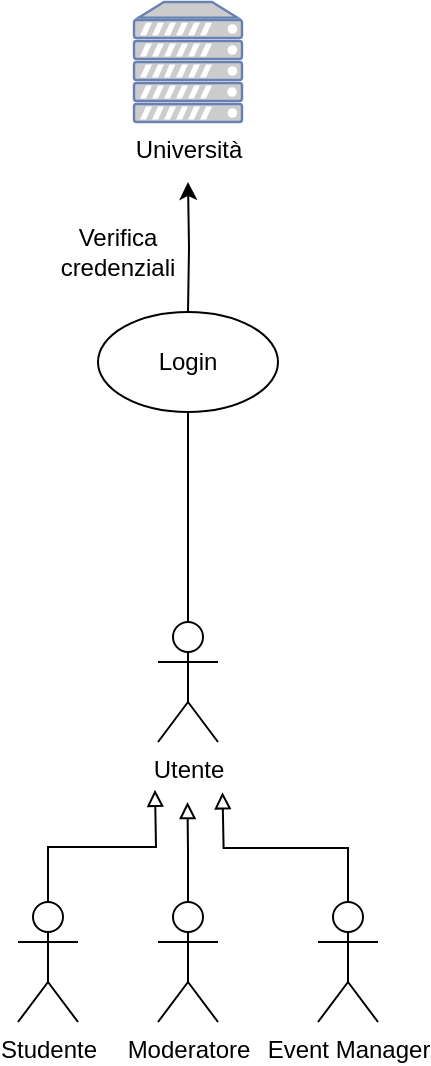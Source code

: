 <mxfile version="16.5.1" type="device"><diagram id="l0pk1YuH1LsruiyoG6-k" name="Pagina-1"><mxGraphModel dx="1293" dy="797" grid="1" gridSize="10" guides="1" tooltips="1" connect="1" arrows="1" fold="1" page="1" pageScale="1" pageWidth="827" pageHeight="1169" math="0" shadow="0"><root><mxCell id="0"/><mxCell id="1" parent="0"/><mxCell id="DNv81mLA6ZTkRqxB_Dxf-29" style="edgeStyle=orthogonalEdgeStyle;rounded=0;orthogonalLoop=1;jettySize=auto;html=1;exitX=0.5;exitY=0;exitDx=0;exitDy=0;exitPerimeter=0;startArrow=none;startFill=0;endArrow=block;endFill=0;" parent="1" source="DNv81mLA6ZTkRqxB_Dxf-3" edge="1"><mxGeometry relative="1" as="geometry"><mxPoint x="238.5" y="483.875" as="targetPoint"/></mxGeometry></mxCell><mxCell id="DNv81mLA6ZTkRqxB_Dxf-3" value="Studente" style="shape=umlActor;verticalLabelPosition=bottom;verticalAlign=top;html=1;outlineConnect=0;" parent="1" vertex="1"><mxGeometry x="170" y="540" width="30" height="60" as="geometry"/></mxCell><mxCell id="DNv81mLA6ZTkRqxB_Dxf-31" style="edgeStyle=orthogonalEdgeStyle;rounded=0;orthogonalLoop=1;jettySize=auto;html=1;exitX=0.5;exitY=0;exitDx=0;exitDy=0;exitPerimeter=0;startArrow=none;startFill=0;endArrow=block;endFill=0;" parent="1" source="DNv81mLA6ZTkRqxB_Dxf-4" edge="1"><mxGeometry relative="1" as="geometry"><mxPoint x="272.25" y="485.125" as="targetPoint"/></mxGeometry></mxCell><mxCell id="DNv81mLA6ZTkRqxB_Dxf-4" value="Event Manager" style="shape=umlActor;verticalLabelPosition=bottom;verticalAlign=top;html=1;outlineConnect=0;" parent="1" vertex="1"><mxGeometry x="320" y="540" width="30" height="60" as="geometry"/></mxCell><mxCell id="DNv81mLA6ZTkRqxB_Dxf-21" style="edgeStyle=orthogonalEdgeStyle;rounded=0;orthogonalLoop=1;jettySize=auto;html=1;endArrow=none;endFill=0;startArrow=classic;startFill=1;" parent="1" target="DNv81mLA6ZTkRqxB_Dxf-7" edge="1"><mxGeometry relative="1" as="geometry"><mxPoint x="255" y="180" as="sourcePoint"/></mxGeometry></mxCell><mxCell id="DNv81mLA6ZTkRqxB_Dxf-30" style="edgeStyle=orthogonalEdgeStyle;rounded=0;orthogonalLoop=1;jettySize=auto;html=1;exitX=0.5;exitY=0;exitDx=0;exitDy=0;exitPerimeter=0;startArrow=none;startFill=0;endArrow=block;endFill=0;" parent="1" source="DNv81mLA6ZTkRqxB_Dxf-6" edge="1"><mxGeometry relative="1" as="geometry"><mxPoint x="254.75" y="490" as="targetPoint"/></mxGeometry></mxCell><mxCell id="DNv81mLA6ZTkRqxB_Dxf-6" value="Moderatore" style="shape=umlActor;verticalLabelPosition=bottom;verticalAlign=top;html=1;outlineConnect=0;" parent="1" vertex="1"><mxGeometry x="240" y="540" width="30" height="60" as="geometry"/></mxCell><mxCell id="DNv81mLA6ZTkRqxB_Dxf-7" value="Login" style="ellipse;whiteSpace=wrap;html=1;" parent="1" vertex="1"><mxGeometry x="210" y="245" width="90" height="50" as="geometry"/></mxCell><mxCell id="DNv81mLA6ZTkRqxB_Dxf-27" value="Verifica&lt;br&gt;credenziali" style="text;html=1;strokeColor=none;fillColor=none;align=center;verticalAlign=middle;whiteSpace=wrap;rounded=0;" parent="1" vertex="1"><mxGeometry x="190" y="200" width="60" height="30" as="geometry"/></mxCell><mxCell id="DNv81mLA6ZTkRqxB_Dxf-33" style="edgeStyle=orthogonalEdgeStyle;rounded=0;orthogonalLoop=1;jettySize=auto;html=1;exitX=0.5;exitY=0;exitDx=0;exitDy=0;exitPerimeter=0;startArrow=none;startFill=0;endArrow=none;endFill=0;" parent="1" source="DNv81mLA6ZTkRqxB_Dxf-28" target="DNv81mLA6ZTkRqxB_Dxf-7" edge="1"><mxGeometry relative="1" as="geometry"/></mxCell><mxCell id="DNv81mLA6ZTkRqxB_Dxf-28" value="Utente" style="shape=umlActor;verticalLabelPosition=bottom;verticalAlign=top;html=1;outlineConnect=0;" parent="1" vertex="1"><mxGeometry x="240" y="400" width="30" height="60" as="geometry"/></mxCell><mxCell id="JgTXVt9letddLxdsotII-1" value="&lt;font color=&quot;#000000&quot;&gt;Università&lt;/font&gt;" style="fontColor=#0066CC;verticalAlign=top;verticalLabelPosition=bottom;labelPosition=center;align=center;html=1;outlineConnect=0;fillColor=#CCCCCC;strokeColor=#6881B3;gradientColor=none;gradientDirection=north;strokeWidth=2;shape=mxgraph.networks.server;" vertex="1" parent="1"><mxGeometry x="228" y="90" width="54" height="60" as="geometry"/></mxCell></root></mxGraphModel></diagram></mxfile>